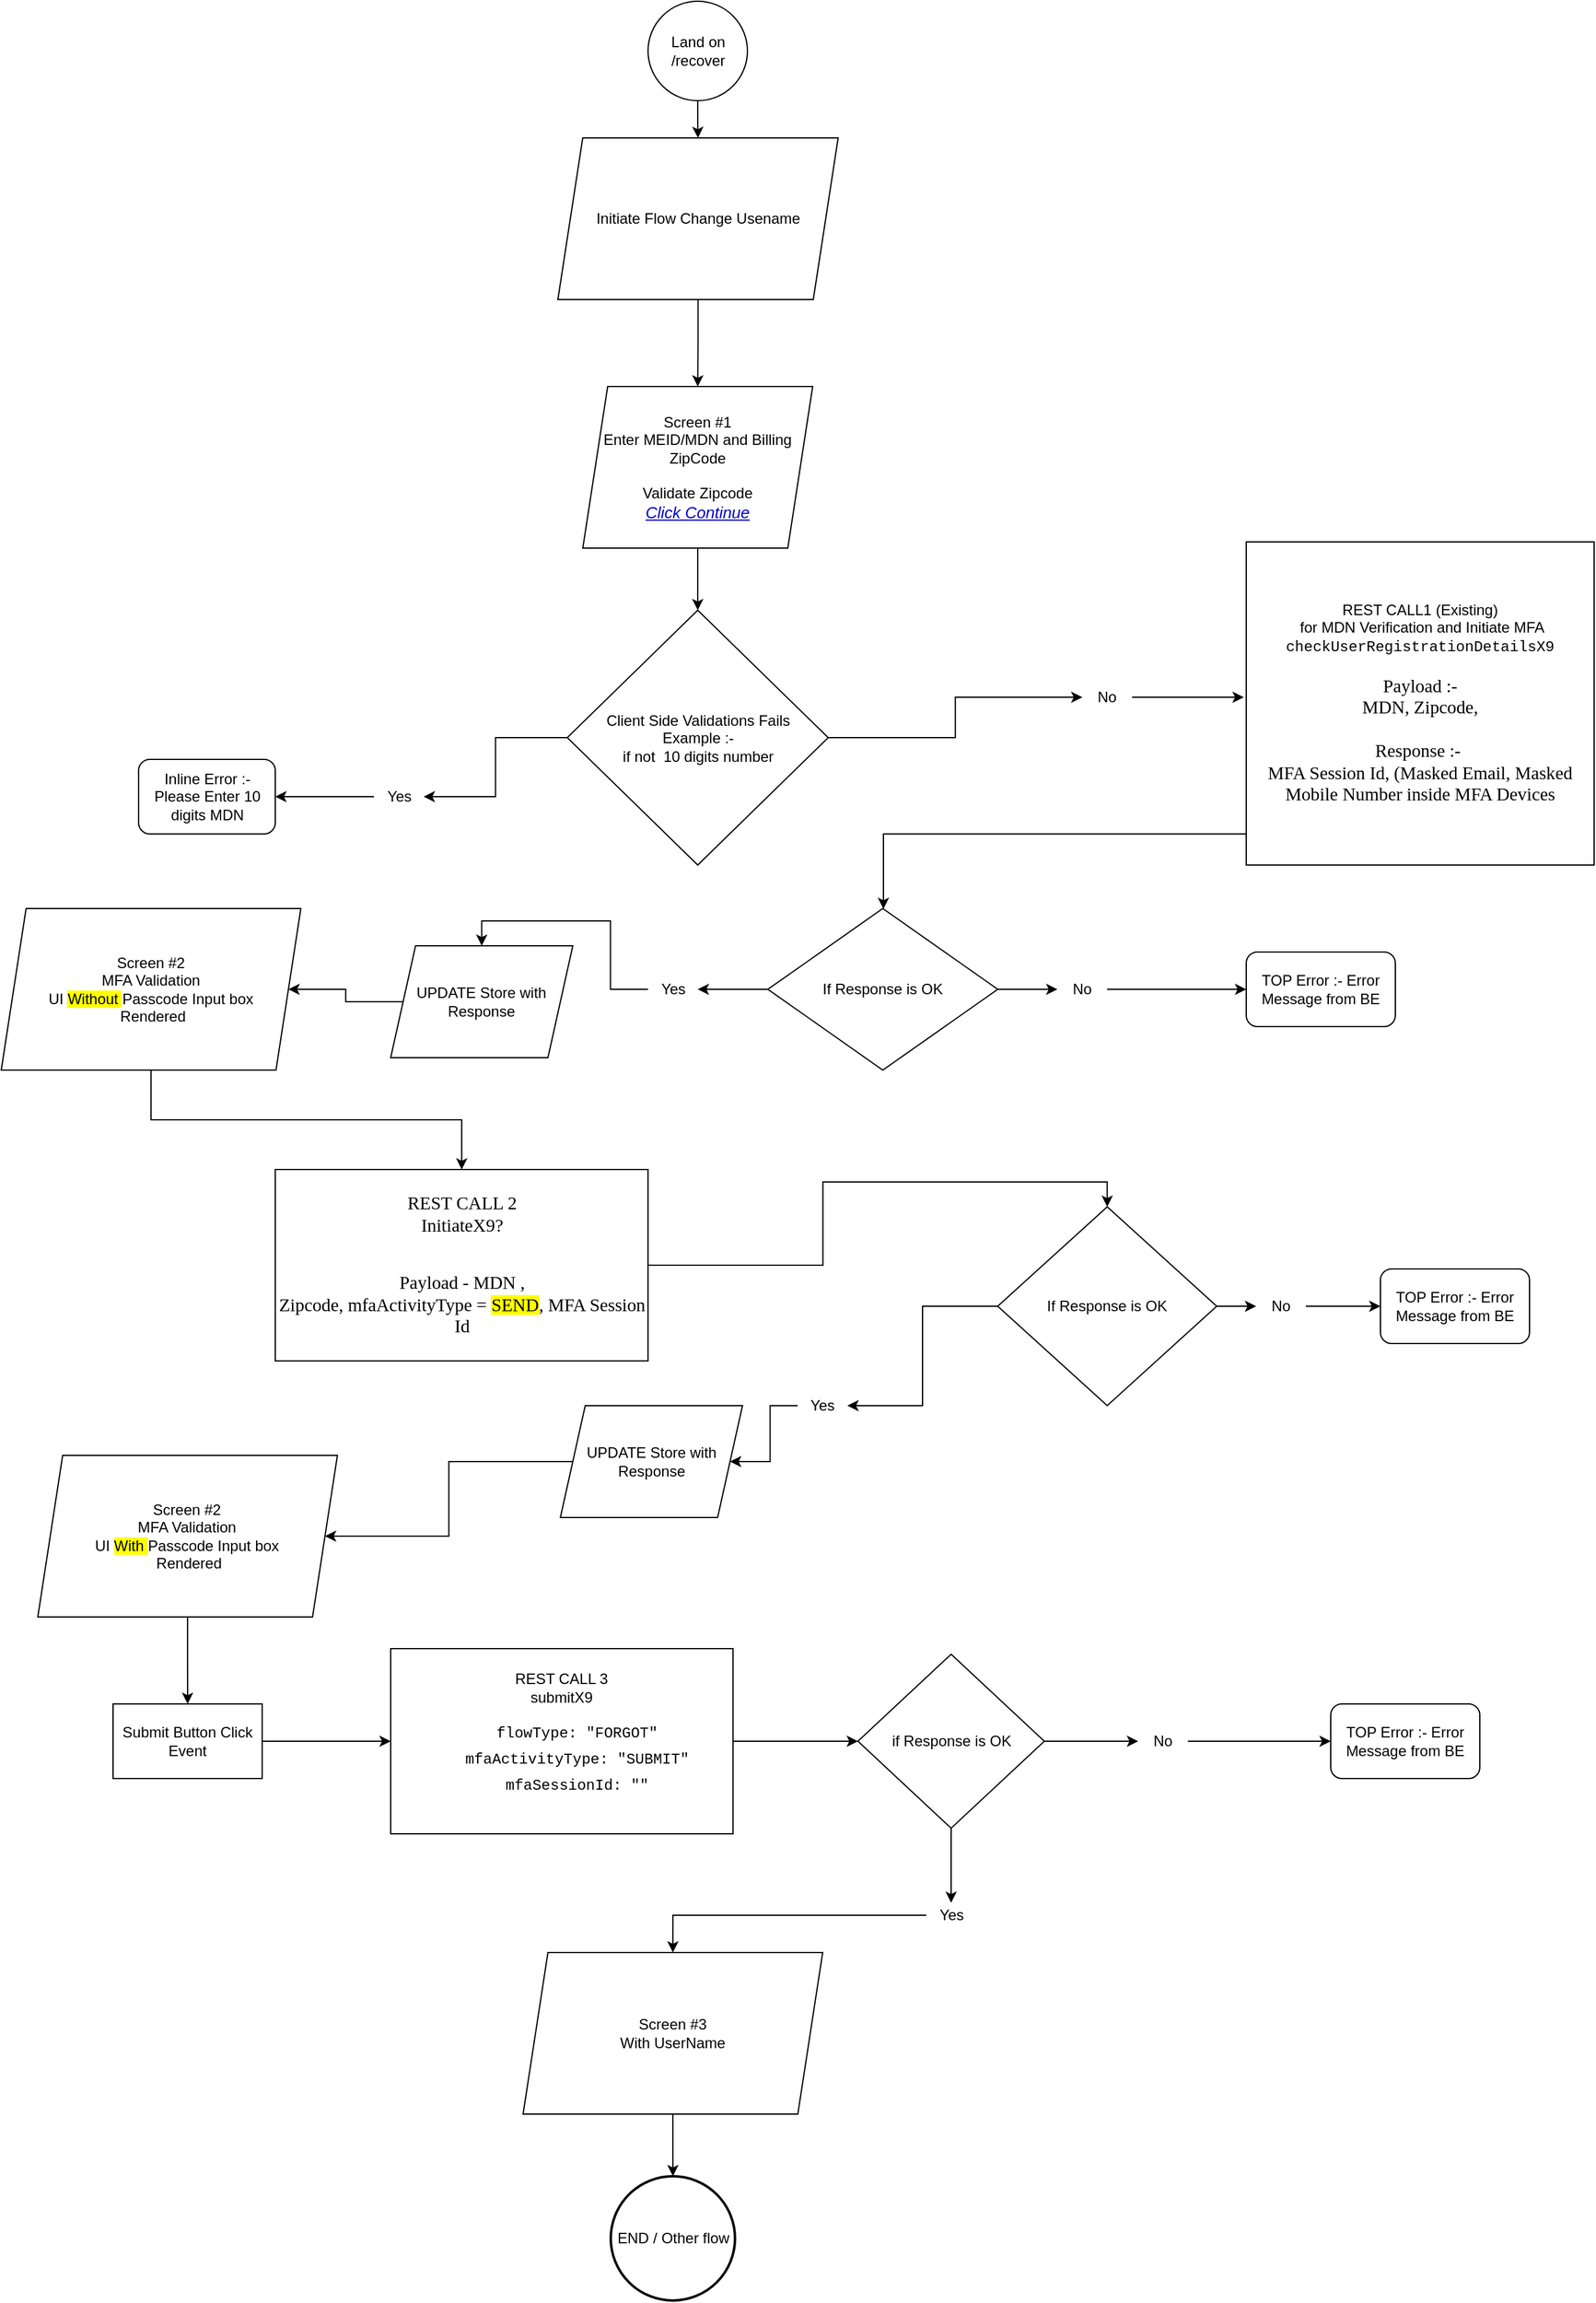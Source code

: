 <mxfile version="14.5.1" type="github">
  <diagram id="QXdTZe5FVXknlPFaYNdD" name="Page-1">
    <mxGraphModel dx="2272" dy="1846" grid="1" gridSize="10" guides="1" tooltips="1" connect="1" arrows="1" fold="1" page="1" pageScale="1" pageWidth="850" pageHeight="1100" math="0" shadow="0">
      <root>
        <mxCell id="0" />
        <mxCell id="1" parent="0" />
        <mxCell id="aFvyiEm-fu3uWtN78D4W-30" style="edgeStyle=orthogonalEdgeStyle;rounded=0;orthogonalLoop=1;jettySize=auto;html=1;entryX=0.5;entryY=0;entryDx=0;entryDy=0;" parent="1" source="EMNMdGR0dq1OucZ-ZLYC-100" target="aFvyiEm-fu3uWtN78D4W-2" edge="1">
          <mxGeometry relative="1" as="geometry" />
        </mxCell>
        <mxCell id="aFvyiEm-fu3uWtN78D4W-1" value="Land on /recover" style="ellipse;whiteSpace=wrap;html=1;aspect=fixed;" parent="1" vertex="1">
          <mxGeometry x="-9.44" y="-380" width="80" height="80" as="geometry" />
        </mxCell>
        <mxCell id="EMNMdGR0dq1OucZ-ZLYC-29" style="edgeStyle=orthogonalEdgeStyle;rounded=0;orthogonalLoop=1;jettySize=auto;html=1;" edge="1" parent="1" source="aFvyiEm-fu3uWtN78D4W-2" target="EMNMdGR0dq1OucZ-ZLYC-30">
          <mxGeometry relative="1" as="geometry">
            <mxPoint x="-100" y="170" as="targetPoint" />
          </mxGeometry>
        </mxCell>
        <mxCell id="aFvyiEm-fu3uWtN78D4W-2" value="Screen #1&lt;br&gt;Enter MEID/MDN and Billing ZipCode&lt;br&gt;&lt;br&gt;Validate Zipcode&lt;br&gt;&lt;font color=&quot;#0000cc&quot; style=&quot;font-size: 13px&quot;&gt;&lt;i&gt;&lt;u&gt;Click Continue&lt;/u&gt;&lt;/i&gt;&lt;/font&gt;" style="shape=parallelogram;perimeter=parallelogramPerimeter;whiteSpace=wrap;html=1;fixedSize=1;" parent="1" vertex="1">
          <mxGeometry x="-61.94" y="-70" width="185" height="130" as="geometry" />
        </mxCell>
        <mxCell id="aFvyiEm-fu3uWtN78D4W-31" style="edgeStyle=orthogonalEdgeStyle;rounded=0;orthogonalLoop=1;jettySize=auto;html=1;" parent="1" source="aFvyiEm-fu3uWtN78D4W-13" target="aFvyiEm-fu3uWtN78D4W-15" edge="1">
          <mxGeometry relative="1" as="geometry" />
        </mxCell>
        <mxCell id="EMNMdGR0dq1OucZ-ZLYC-58" style="edgeStyle=orthogonalEdgeStyle;rounded=0;orthogonalLoop=1;jettySize=auto;html=1;entryX=0.5;entryY=0;entryDx=0;entryDy=0;" edge="1" parent="1" source="aFvyiEm-fu3uWtN78D4W-21" target="EMNMdGR0dq1OucZ-ZLYC-81">
          <mxGeometry relative="1" as="geometry" />
        </mxCell>
        <mxCell id="aFvyiEm-fu3uWtN78D4W-4" value="If Response is OK" style="rhombus;whiteSpace=wrap;html=1;" parent="1" vertex="1">
          <mxGeometry x="87" y="350" width="185" height="130" as="geometry" />
        </mxCell>
        <mxCell id="aFvyiEm-fu3uWtN78D4W-15" value="TOP Error :- Error Message from BE" style="rounded=1;whiteSpace=wrap;html=1;" parent="1" vertex="1">
          <mxGeometry x="472" y="385" width="120" height="60" as="geometry" />
        </mxCell>
        <mxCell id="EMNMdGR0dq1OucZ-ZLYC-63" style="edgeStyle=orthogonalEdgeStyle;rounded=0;orthogonalLoop=1;jettySize=auto;html=1;entryX=0;entryY=0.5;entryDx=0;entryDy=0;" edge="1" parent="1" source="aFvyiEm-fu3uWtN78D4W-20" target="aFvyiEm-fu3uWtN78D4W-22">
          <mxGeometry relative="1" as="geometry" />
        </mxCell>
        <mxCell id="EMNMdGR0dq1OucZ-ZLYC-79" style="edgeStyle=orthogonalEdgeStyle;rounded=0;orthogonalLoop=1;jettySize=auto;html=1;" edge="1" parent="1" source="EMNMdGR0dq1OucZ-ZLYC-84" target="EMNMdGR0dq1OucZ-ZLYC-9">
          <mxGeometry relative="1" as="geometry" />
        </mxCell>
        <mxCell id="aFvyiEm-fu3uWtN78D4W-16" value="If Response is OK&lt;span&gt;&lt;br&gt;&lt;/span&gt;" style="rhombus;whiteSpace=wrap;html=1;" parent="1" vertex="1">
          <mxGeometry x="272" y="590" width="176.25" height="160" as="geometry" />
        </mxCell>
        <mxCell id="aFvyiEm-fu3uWtN78D4W-22" value="TOP Error :- Error Message from BE" style="rounded=1;whiteSpace=wrap;html=1;" parent="1" vertex="1">
          <mxGeometry x="580" y="640" width="120" height="60" as="geometry" />
        </mxCell>
        <mxCell id="EMNMdGR0dq1OucZ-ZLYC-41" style="edgeStyle=orthogonalEdgeStyle;rounded=0;orthogonalLoop=1;jettySize=auto;html=1;" edge="1" parent="1" source="aFvyiEm-fu3uWtN78D4W-33" target="aFvyiEm-fu3uWtN78D4W-46">
          <mxGeometry relative="1" as="geometry" />
        </mxCell>
        <mxCell id="aFvyiEm-fu3uWtN78D4W-33" value="Screen #2&lt;br&gt;MFA Validation&lt;br&gt;UI &lt;span style=&quot;background-color: rgb(255 , 255 , 0)&quot;&gt;Without&lt;font color=&quot;#ffff33&quot;&gt; &lt;/font&gt;&lt;/span&gt;Passcode Input box&lt;br&gt;&amp;nbsp;Rendered" style="shape=parallelogram;perimeter=parallelogramPerimeter;whiteSpace=wrap;html=1;fixedSize=1;" parent="1" vertex="1">
          <mxGeometry x="-530" y="350" width="241.13" height="130" as="geometry" />
        </mxCell>
        <mxCell id="EMNMdGR0dq1OucZ-ZLYC-49" style="edgeStyle=orthogonalEdgeStyle;rounded=0;orthogonalLoop=1;jettySize=auto;html=1;entryX=0;entryY=0.5;entryDx=0;entryDy=0;" edge="1" parent="1" source="aFvyiEm-fu3uWtN78D4W-39" target="EMNMdGR0dq1OucZ-ZLYC-15">
          <mxGeometry relative="1" as="geometry" />
        </mxCell>
        <mxCell id="aFvyiEm-fu3uWtN78D4W-39" value="REST CALL 3&lt;br&gt;submitX9&lt;br&gt;&lt;ol class=&quot;children expanded&quot; style=&quot;box-sizing: border-box ; min-width: 0px ; min-height: 0px ; list-style-type: none ; padding-left: 10px ; font-family: &amp;#34;consolas&amp;#34; , &amp;#34;lucida console&amp;#34; , &amp;#34;courier new&amp;#34; , monospace&quot;&gt;&lt;li tabindex=&quot;0&quot; class=&quot;force-white-icons selected&quot; style=&quot;box-sizing: border-box ; min-width: 0px ; min-height: 12px ; outline-width: 0px ; text-overflow: ellipsis ; position: relative ; display: block ; align-items: center ; padding-left: 5px ; line-height: 20px ; margin-top: 1px ; margin-left: 10px&quot;&gt;&lt;span class=&quot;name-and-value&quot; style=&quot;box-sizing: border-box ; min-width: 0px ; min-height: 0px ; overflow: hidden ; text-overflow: ellipsis ; line-height: 16px&quot;&gt;&lt;span class=&quot;name&quot; style=&quot;box-sizing: border-box ; min-width: 0px ; min-height: 0px&quot;&gt;flowType&lt;/span&gt;:&amp;nbsp;&lt;span class=&quot;object-value-string value&quot; style=&quot;box-sizing: border-box ; min-width: 0px ; min-height: 0px&quot;&gt;&lt;span class=&quot;object-value-string-quote&quot; style=&quot;box-sizing: border-box ; min-width: 0px ; min-height: 0px&quot;&gt;&quot;&lt;/span&gt;FORGOT&lt;span class=&quot;object-value-string-quote&quot; style=&quot;box-sizing: border-box ; min-width: 0px ; min-height: 0px&quot;&gt;&quot;&lt;/span&gt;&lt;/span&gt;&lt;/span&gt;&lt;/li&gt;&lt;li style=&quot;box-sizing: border-box ; min-width: 0px ; min-height: 12px ; text-overflow: ellipsis ; position: relative ; display: block ; align-items: center ; padding-left: 5px ; line-height: 20px ; margin-top: 1px ; margin-left: 10px&quot;&gt;&lt;span class=&quot;name-and-value&quot; style=&quot;box-sizing: border-box ; min-width: 0px ; min-height: 0px ; overflow: hidden ; text-overflow: ellipsis ; line-height: 16px&quot;&gt;&lt;span class=&quot;name&quot; style=&quot;box-sizing: border-box ; min-width: 0px ; min-height: 0px&quot;&gt;mfaActivityType&lt;/span&gt;:&amp;nbsp;&lt;span class=&quot;object-value-string value&quot; style=&quot;box-sizing: border-box ; min-width: 0px ; min-height: 0px&quot;&gt;&lt;span class=&quot;object-value-string-quote&quot; style=&quot;box-sizing: border-box ; min-width: 0px ; min-height: 0px&quot;&gt;&quot;&lt;/span&gt;SUBMIT&lt;span class=&quot;object-value-string-quote&quot; style=&quot;box-sizing: border-box ; min-width: 0px ; min-height: 0px&quot;&gt;&quot;&lt;/span&gt;&lt;/span&gt;&lt;/span&gt;&lt;/li&gt;&lt;li style=&quot;box-sizing: border-box ; min-width: 0px ; min-height: 12px ; text-overflow: ellipsis ; position: relative ; display: block ; align-items: center ; padding-left: 5px ; line-height: 20px ; margin-top: 1px ; margin-left: 10px&quot;&gt;&lt;span class=&quot;name-and-value&quot; style=&quot;box-sizing: border-box ; min-width: 0px ; min-height: 0px ; overflow: hidden ; text-overflow: ellipsis ; line-height: 16px&quot;&gt;&lt;span class=&quot;name&quot; style=&quot;box-sizing: border-box ; min-width: 0px ; min-height: 0px&quot;&gt;mfaSessionId&lt;/span&gt;:&amp;nbsp;&lt;span class=&quot;object-value-string value&quot; style=&quot;box-sizing: border-box ; min-width: 0px ; min-height: 0px&quot;&gt;&lt;span class=&quot;object-value-string-quote&quot; style=&quot;box-sizing: border-box ; min-width: 0px ; min-height: 0px&quot;&gt;&quot;&lt;/span&gt;&lt;span class=&quot;object-value-string-quote&quot; style=&quot;box-sizing: border-box ; min-width: 0px ; min-height: 0px&quot;&gt;&quot;&lt;/span&gt;&lt;/span&gt;&lt;/span&gt;&lt;/li&gt;&lt;/ol&gt;" style="whiteSpace=wrap;html=1;" parent="1" vertex="1">
          <mxGeometry x="-216.56" y="945.5" width="275.5" height="149" as="geometry" />
        </mxCell>
        <mxCell id="EMNMdGR0dq1OucZ-ZLYC-50" style="edgeStyle=orthogonalEdgeStyle;rounded=0;orthogonalLoop=1;jettySize=auto;html=1;entryX=0.5;entryY=0;entryDx=0;entryDy=0;" edge="1" parent="1" source="aFvyiEm-fu3uWtN78D4W-46" target="aFvyiEm-fu3uWtN78D4W-16">
          <mxGeometry relative="1" as="geometry" />
        </mxCell>
        <mxCell id="aFvyiEm-fu3uWtN78D4W-46" value="&lt;span style=&quot;font-family: &amp;#34;calibri&amp;#34; ; font-size: 14.667px&quot;&gt;REST CALL 2&lt;/span&gt;&lt;p style=&quot;margin: 0in ; font-family: &amp;#34;calibri&amp;#34; ; font-size: 11.0pt&quot;&gt;InitiateX9?&lt;/p&gt;&lt;br&gt;&lt;br&gt;&lt;p style=&quot;margin: 0in ; font-family: &amp;#34;calibri&amp;#34; ; font-size: 11.0pt&quot;&gt;Payload - MDN ,&lt;br&gt;Zipcode, mfaActivityType = &lt;span style=&quot;background-color: rgb(255 , 255 , 0)&quot;&gt;SEND&lt;/span&gt;, MFA Session Id&lt;/p&gt;" style="whiteSpace=wrap;html=1;" parent="1" vertex="1">
          <mxGeometry x="-309.44" y="560" width="300" height="154" as="geometry" />
        </mxCell>
        <mxCell id="EMNMdGR0dq1OucZ-ZLYC-28" style="edgeStyle=orthogonalEdgeStyle;rounded=0;orthogonalLoop=1;jettySize=auto;html=1;" edge="1" parent="1" source="EMNMdGR0dq1OucZ-ZLYC-3" target="aFvyiEm-fu3uWtN78D4W-4">
          <mxGeometry relative="1" as="geometry">
            <Array as="points">
              <mxPoint x="649" y="290" />
              <mxPoint x="180" y="290" />
            </Array>
          </mxGeometry>
        </mxCell>
        <mxCell id="EMNMdGR0dq1OucZ-ZLYC-3" value="&lt;span style=&quot;text-align: left&quot;&gt;REST CALL1 (Existing)&lt;/span&gt;&lt;br style=&quot;text-align: left&quot;&gt;&lt;span style=&quot;text-align: left&quot;&gt;&amp;nbsp;for MDN Verification and Initiate MFA&lt;/span&gt;&lt;br style=&quot;text-align: left&quot;&gt;&lt;font face=&quot;consolas, lucida console, courier new, monospace&quot; style=&quot;text-align: left&quot;&gt;checkUserRegistrationDetailsX9&lt;br&gt;&lt;br&gt;&lt;/font&gt;&lt;p style=&quot;margin: 0in ; font-family: &amp;#34;calibri&amp;#34; ; font-size: 11pt&quot;&gt;Payload :-&lt;/p&gt;&lt;p style=&quot;margin: 0in ; font-family: &amp;#34;calibri&amp;#34; ; font-size: 11pt&quot;&gt;MDN, Zipcode,&lt;/p&gt;&lt;p style=&quot;margin: 0in ; font-family: &amp;#34;calibri&amp;#34; ; font-size: 11pt&quot;&gt;&lt;span style=&quot;background-color: rgb(255 , 255 , 0)&quot;&gt;&lt;br&gt;&lt;/span&gt;&lt;/p&gt;&lt;p style=&quot;margin: 0in ; font-family: &amp;#34;calibri&amp;#34; ; font-size: 11pt&quot;&gt;Response :-&amp;nbsp;&lt;/p&gt;&lt;p style=&quot;margin: 0in ; font-family: &amp;#34;calibri&amp;#34; ; font-size: 11pt&quot;&gt;MFA Session Id, (Masked Email, Masked Mobile Number inside MFA Devices&lt;/p&gt;" style="whiteSpace=wrap;html=1;" vertex="1" parent="1">
          <mxGeometry x="472" y="55" width="280" height="260" as="geometry" />
        </mxCell>
        <mxCell id="EMNMdGR0dq1OucZ-ZLYC-47" style="edgeStyle=orthogonalEdgeStyle;rounded=0;orthogonalLoop=1;jettySize=auto;html=1;entryX=0.5;entryY=0;entryDx=0;entryDy=0;" edge="1" parent="1" source="EMNMdGR0dq1OucZ-ZLYC-9" target="EMNMdGR0dq1OucZ-ZLYC-46">
          <mxGeometry relative="1" as="geometry" />
        </mxCell>
        <mxCell id="EMNMdGR0dq1OucZ-ZLYC-9" value="Screen #2&lt;br&gt;MFA Validation&lt;br&gt;UI &lt;span style=&quot;background-color: rgb(255 , 255 , 0)&quot;&gt;With&lt;font color=&quot;#ffff33&quot;&gt;&amp;nbsp;&lt;/font&gt;&lt;/span&gt;Passcode Input box&lt;br&gt;&amp;nbsp;Rendered" style="shape=parallelogram;perimeter=parallelogramPerimeter;whiteSpace=wrap;html=1;fixedSize=1;" vertex="1" parent="1">
          <mxGeometry x="-500.57" y="790" width="241.13" height="130" as="geometry" />
        </mxCell>
        <mxCell id="EMNMdGR0dq1OucZ-ZLYC-88" style="edgeStyle=orthogonalEdgeStyle;rounded=0;orthogonalLoop=1;jettySize=auto;html=1;" edge="1" parent="1" source="EMNMdGR0dq1OucZ-ZLYC-12" target="EMNMdGR0dq1OucZ-ZLYC-23">
          <mxGeometry relative="1" as="geometry" />
        </mxCell>
        <mxCell id="EMNMdGR0dq1OucZ-ZLYC-12" value="Screen #3&lt;br&gt;With UserName" style="shape=parallelogram;perimeter=parallelogramPerimeter;whiteSpace=wrap;html=1;fixedSize=1;" vertex="1" parent="1">
          <mxGeometry x="-110.01" y="1190" width="241.13" height="130" as="geometry" />
        </mxCell>
        <mxCell id="EMNMdGR0dq1OucZ-ZLYC-17" style="edgeStyle=orthogonalEdgeStyle;rounded=0;orthogonalLoop=1;jettySize=auto;html=1;entryX=0.5;entryY=0;entryDx=0;entryDy=0;" edge="1" parent="1" source="EMNMdGR0dq1OucZ-ZLYC-52" target="EMNMdGR0dq1OucZ-ZLYC-12">
          <mxGeometry relative="1" as="geometry" />
        </mxCell>
        <mxCell id="EMNMdGR0dq1OucZ-ZLYC-26" style="edgeStyle=orthogonalEdgeStyle;rounded=0;orthogonalLoop=1;jettySize=auto;html=1;entryX=0;entryY=0.5;entryDx=0;entryDy=0;" edge="1" parent="1" source="EMNMdGR0dq1OucZ-ZLYC-24" target="EMNMdGR0dq1OucZ-ZLYC-25">
          <mxGeometry relative="1" as="geometry" />
        </mxCell>
        <mxCell id="EMNMdGR0dq1OucZ-ZLYC-15" value="if Response is OK" style="rhombus;whiteSpace=wrap;html=1;" vertex="1" parent="1">
          <mxGeometry x="159.5" y="950" width="150" height="140" as="geometry" />
        </mxCell>
        <mxCell id="EMNMdGR0dq1OucZ-ZLYC-23" value="END / Other flow" style="strokeWidth=2;html=1;shape=mxgraph.flowchart.start_2;whiteSpace=wrap;" vertex="1" parent="1">
          <mxGeometry x="-39.44" y="1370" width="100" height="100" as="geometry" />
        </mxCell>
        <mxCell id="EMNMdGR0dq1OucZ-ZLYC-25" value="TOP Error :- Error Message from BE" style="rounded=1;whiteSpace=wrap;html=1;" vertex="1" parent="1">
          <mxGeometry x="540" y="990" width="120" height="60" as="geometry" />
        </mxCell>
        <mxCell id="EMNMdGR0dq1OucZ-ZLYC-31" style="edgeStyle=orthogonalEdgeStyle;rounded=0;orthogonalLoop=1;jettySize=auto;html=1;entryX=1;entryY=0.5;entryDx=0;entryDy=0;" edge="1" parent="1" source="EMNMdGR0dq1OucZ-ZLYC-34" target="EMNMdGR0dq1OucZ-ZLYC-36">
          <mxGeometry relative="1" as="geometry">
            <mxPoint x="-330" y="185" as="targetPoint" />
          </mxGeometry>
        </mxCell>
        <mxCell id="EMNMdGR0dq1OucZ-ZLYC-96" style="edgeStyle=orthogonalEdgeStyle;rounded=0;orthogonalLoop=1;jettySize=auto;html=1;" edge="1" parent="1" source="EMNMdGR0dq1OucZ-ZLYC-90">
          <mxGeometry relative="1" as="geometry">
            <mxPoint x="470" y="180" as="targetPoint" />
          </mxGeometry>
        </mxCell>
        <mxCell id="EMNMdGR0dq1OucZ-ZLYC-30" value="Client Side Validations Fails&lt;br&gt;&amp;nbsp;Example :-&amp;nbsp;&lt;br&gt;if not&amp;nbsp; 10 digits number" style="rhombus;whiteSpace=wrap;html=1;" vertex="1" parent="1">
          <mxGeometry x="-74.44" y="110" width="210" height="205" as="geometry" />
        </mxCell>
        <mxCell id="EMNMdGR0dq1OucZ-ZLYC-36" value="Inline Error :- Please Enter 10 digits MDN" style="rounded=1;whiteSpace=wrap;html=1;" vertex="1" parent="1">
          <mxGeometry x="-419.44" y="230" width="110" height="60" as="geometry" />
        </mxCell>
        <mxCell id="EMNMdGR0dq1OucZ-ZLYC-34" value="Yes" style="text;html=1;align=center;verticalAlign=middle;resizable=0;points=[];autosize=1;" vertex="1" parent="1">
          <mxGeometry x="-230" y="250" width="40" height="20" as="geometry" />
        </mxCell>
        <mxCell id="EMNMdGR0dq1OucZ-ZLYC-37" style="edgeStyle=orthogonalEdgeStyle;rounded=0;orthogonalLoop=1;jettySize=auto;html=1;entryX=1;entryY=0.5;entryDx=0;entryDy=0;" edge="1" parent="1" source="EMNMdGR0dq1OucZ-ZLYC-30" target="EMNMdGR0dq1OucZ-ZLYC-34">
          <mxGeometry relative="1" as="geometry">
            <mxPoint x="-340" y="185" as="targetPoint" />
            <mxPoint x="-249" y="185" as="sourcePoint" />
          </mxGeometry>
        </mxCell>
        <mxCell id="aFvyiEm-fu3uWtN78D4W-13" value="No" style="text;html=1;strokeColor=none;fillColor=none;align=center;verticalAlign=middle;whiteSpace=wrap;rounded=0;" parent="1" vertex="1">
          <mxGeometry x="320" y="405" width="40" height="20" as="geometry" />
        </mxCell>
        <mxCell id="EMNMdGR0dq1OucZ-ZLYC-39" style="edgeStyle=orthogonalEdgeStyle;rounded=0;orthogonalLoop=1;jettySize=auto;html=1;" edge="1" parent="1" source="aFvyiEm-fu3uWtN78D4W-4" target="aFvyiEm-fu3uWtN78D4W-13">
          <mxGeometry relative="1" as="geometry">
            <mxPoint x="272" y="415" as="sourcePoint" />
            <mxPoint x="472" y="415" as="targetPoint" />
          </mxGeometry>
        </mxCell>
        <mxCell id="EMNMdGR0dq1OucZ-ZLYC-48" style="edgeStyle=orthogonalEdgeStyle;rounded=0;orthogonalLoop=1;jettySize=auto;html=1;" edge="1" parent="1" source="EMNMdGR0dq1OucZ-ZLYC-46" target="aFvyiEm-fu3uWtN78D4W-39">
          <mxGeometry relative="1" as="geometry" />
        </mxCell>
        <mxCell id="EMNMdGR0dq1OucZ-ZLYC-46" value="Submit Button Click Event" style="whiteSpace=wrap;html=1;" vertex="1" parent="1">
          <mxGeometry x="-440" y="990" width="120" height="60" as="geometry" />
        </mxCell>
        <mxCell id="EMNMdGR0dq1OucZ-ZLYC-24" value="No" style="text;html=1;strokeColor=none;fillColor=none;align=center;verticalAlign=middle;whiteSpace=wrap;rounded=0;" vertex="1" parent="1">
          <mxGeometry x="385" y="1010" width="40" height="20" as="geometry" />
        </mxCell>
        <mxCell id="EMNMdGR0dq1OucZ-ZLYC-51" style="edgeStyle=orthogonalEdgeStyle;rounded=0;orthogonalLoop=1;jettySize=auto;html=1;entryX=0;entryY=0.5;entryDx=0;entryDy=0;" edge="1" parent="1" source="EMNMdGR0dq1OucZ-ZLYC-15" target="EMNMdGR0dq1OucZ-ZLYC-24">
          <mxGeometry relative="1" as="geometry">
            <mxPoint x="309.5" y="1020" as="sourcePoint" />
            <mxPoint x="510" y="1020" as="targetPoint" />
            <Array as="points">
              <mxPoint x="370" y="1020" />
            </Array>
          </mxGeometry>
        </mxCell>
        <mxCell id="EMNMdGR0dq1OucZ-ZLYC-52" value="Yes" style="text;html=1;strokeColor=none;fillColor=none;align=center;verticalAlign=middle;whiteSpace=wrap;rounded=0;" vertex="1" parent="1">
          <mxGeometry x="214.5" y="1150" width="40" height="20" as="geometry" />
        </mxCell>
        <mxCell id="EMNMdGR0dq1OucZ-ZLYC-53" style="edgeStyle=orthogonalEdgeStyle;rounded=0;orthogonalLoop=1;jettySize=auto;html=1;entryX=0.5;entryY=0;entryDx=0;entryDy=0;" edge="1" parent="1" source="EMNMdGR0dq1OucZ-ZLYC-15" target="EMNMdGR0dq1OucZ-ZLYC-52">
          <mxGeometry relative="1" as="geometry">
            <mxPoint x="234.495" y="1089.995" as="sourcePoint" />
            <mxPoint x="234.495" y="1260" as="targetPoint" />
          </mxGeometry>
        </mxCell>
        <mxCell id="aFvyiEm-fu3uWtN78D4W-21" value="Yes" style="text;html=1;strokeColor=none;fillColor=none;align=center;verticalAlign=middle;whiteSpace=wrap;rounded=0;" parent="1" vertex="1">
          <mxGeometry x="-9.44" y="405" width="40" height="20" as="geometry" />
        </mxCell>
        <mxCell id="EMNMdGR0dq1OucZ-ZLYC-61" style="edgeStyle=orthogonalEdgeStyle;rounded=0;orthogonalLoop=1;jettySize=auto;html=1;" edge="1" parent="1" source="aFvyiEm-fu3uWtN78D4W-4" target="aFvyiEm-fu3uWtN78D4W-21">
          <mxGeometry relative="1" as="geometry">
            <mxPoint x="87" y="415" as="sourcePoint" />
            <mxPoint x="-48.87" y="415" as="targetPoint" />
          </mxGeometry>
        </mxCell>
        <mxCell id="aFvyiEm-fu3uWtN78D4W-20" value="No" style="text;html=1;strokeColor=none;fillColor=none;align=center;verticalAlign=middle;whiteSpace=wrap;rounded=0;" parent="1" vertex="1">
          <mxGeometry x="480" y="660" width="40" height="20" as="geometry" />
        </mxCell>
        <mxCell id="EMNMdGR0dq1OucZ-ZLYC-64" style="edgeStyle=orthogonalEdgeStyle;rounded=0;orthogonalLoop=1;jettySize=auto;html=1;entryX=0;entryY=0.5;entryDx=0;entryDy=0;" edge="1" parent="1" source="aFvyiEm-fu3uWtN78D4W-16" target="aFvyiEm-fu3uWtN78D4W-20">
          <mxGeometry relative="1" as="geometry">
            <mxPoint x="448.25" y="670" as="sourcePoint" />
            <mxPoint x="580" y="670" as="targetPoint" />
          </mxGeometry>
        </mxCell>
        <mxCell id="EMNMdGR0dq1OucZ-ZLYC-65" value="Yes" style="text;html=1;strokeColor=none;fillColor=none;align=center;verticalAlign=middle;whiteSpace=wrap;rounded=0;" vertex="1" parent="1">
          <mxGeometry x="111" y="740" width="40" height="20" as="geometry" />
        </mxCell>
        <mxCell id="EMNMdGR0dq1OucZ-ZLYC-80" style="edgeStyle=orthogonalEdgeStyle;rounded=0;orthogonalLoop=1;jettySize=auto;html=1;" edge="1" parent="1" source="aFvyiEm-fu3uWtN78D4W-16" target="EMNMdGR0dq1OucZ-ZLYC-65">
          <mxGeometry relative="1" as="geometry">
            <mxPoint x="272" y="670" as="sourcePoint" />
            <mxPoint x="130.5" y="785.5" as="targetPoint" />
          </mxGeometry>
        </mxCell>
        <mxCell id="EMNMdGR0dq1OucZ-ZLYC-83" style="edgeStyle=orthogonalEdgeStyle;rounded=0;orthogonalLoop=1;jettySize=auto;html=1;" edge="1" parent="1" source="EMNMdGR0dq1OucZ-ZLYC-81" target="aFvyiEm-fu3uWtN78D4W-33">
          <mxGeometry relative="1" as="geometry" />
        </mxCell>
        <mxCell id="EMNMdGR0dq1OucZ-ZLYC-81" value="UPDATE Store with Response" style="shape=parallelogram;perimeter=parallelogramPerimeter;whiteSpace=wrap;html=1;fixedSize=1;" vertex="1" parent="1">
          <mxGeometry x="-216.56" y="380" width="146.56" height="90" as="geometry" />
        </mxCell>
        <mxCell id="EMNMdGR0dq1OucZ-ZLYC-84" value="UPDATE Store with Response" style="shape=parallelogram;perimeter=parallelogramPerimeter;whiteSpace=wrap;html=1;fixedSize=1;" vertex="1" parent="1">
          <mxGeometry x="-80" y="750" width="146.56" height="90" as="geometry" />
        </mxCell>
        <mxCell id="EMNMdGR0dq1OucZ-ZLYC-87" style="edgeStyle=orthogonalEdgeStyle;rounded=0;orthogonalLoop=1;jettySize=auto;html=1;" edge="1" parent="1" source="EMNMdGR0dq1OucZ-ZLYC-65" target="EMNMdGR0dq1OucZ-ZLYC-84">
          <mxGeometry relative="1" as="geometry">
            <mxPoint x="111" y="750" as="sourcePoint" />
            <mxPoint x="-239.4" y="800" as="targetPoint" />
          </mxGeometry>
        </mxCell>
        <mxCell id="EMNMdGR0dq1OucZ-ZLYC-90" value="No" style="text;html=1;strokeColor=none;fillColor=none;align=center;verticalAlign=middle;whiteSpace=wrap;rounded=0;" vertex="1" parent="1">
          <mxGeometry x="340.13" y="170" width="40" height="20" as="geometry" />
        </mxCell>
        <mxCell id="EMNMdGR0dq1OucZ-ZLYC-99" style="edgeStyle=orthogonalEdgeStyle;rounded=0;orthogonalLoop=1;jettySize=auto;html=1;" edge="1" parent="1" source="EMNMdGR0dq1OucZ-ZLYC-30" target="EMNMdGR0dq1OucZ-ZLYC-90">
          <mxGeometry relative="1" as="geometry">
            <mxPoint x="470" y="180" as="targetPoint" />
            <mxPoint x="135.56" y="212.5" as="sourcePoint" />
          </mxGeometry>
        </mxCell>
        <mxCell id="EMNMdGR0dq1OucZ-ZLYC-100" value="Initiate Flow Change Usename" style="shape=parallelogram;perimeter=parallelogramPerimeter;whiteSpace=wrap;html=1;fixedSize=1;" vertex="1" parent="1">
          <mxGeometry x="-82" y="-270" width="225.56" height="130" as="geometry" />
        </mxCell>
        <mxCell id="EMNMdGR0dq1OucZ-ZLYC-101" style="edgeStyle=orthogonalEdgeStyle;rounded=0;orthogonalLoop=1;jettySize=auto;html=1;entryX=0.5;entryY=0;entryDx=0;entryDy=0;" edge="1" parent="1" source="aFvyiEm-fu3uWtN78D4W-1" target="EMNMdGR0dq1OucZ-ZLYC-100">
          <mxGeometry relative="1" as="geometry">
            <mxPoint x="30.56" y="-300" as="sourcePoint" />
            <mxPoint x="30.56" y="-70" as="targetPoint" />
          </mxGeometry>
        </mxCell>
      </root>
    </mxGraphModel>
  </diagram>
</mxfile>
